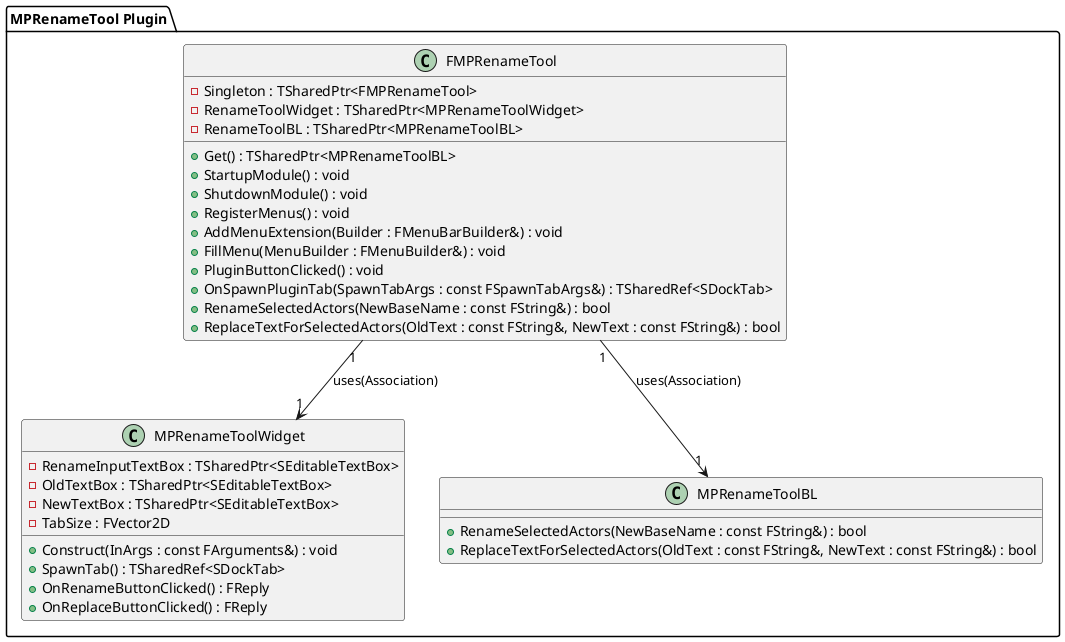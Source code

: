 @startuml

package "MPRenameTool Plugin" {

    class FMPRenameTool {
        - Singleton : TSharedPtr<FMPRenameTool>
        - RenameToolWidget : TSharedPtr<MPRenameToolWidget>
        - RenameToolBL : TSharedPtr<MPRenameToolBL>
        + Get() : TSharedPtr<MPRenameToolBL>
        + StartupModule() : void
        + ShutdownModule() : void
        + RegisterMenus() : void
        + AddMenuExtension(Builder : FMenuBarBuilder&) : void
        + FillMenu(MenuBuilder : FMenuBuilder&) : void
        + PluginButtonClicked() : void
        + OnSpawnPluginTab(SpawnTabArgs : const FSpawnTabArgs&) : TSharedRef<SDockTab>
        + RenameSelectedActors(NewBaseName : const FString&) : bool
        + ReplaceTextForSelectedActors(OldText : const FString&, NewText : const FString&) : bool
    }

    class MPRenameToolWidget {
        - RenameInputTextBox : TSharedPtr<SEditableTextBox>
        - OldTextBox : TSharedPtr<SEditableTextBox>
        - NewTextBox : TSharedPtr<SEditableTextBox>
        - TabSize : FVector2D
        + Construct(InArgs : const FArguments&) : void
        + SpawnTab() : TSharedRef<SDockTab>
        + OnRenameButtonClicked() : FReply
        + OnReplaceButtonClicked() : FReply
    }

    class MPRenameToolBL {
        + RenameSelectedActors(NewBaseName : const FString&) : bool
        + ReplaceTextForSelectedActors(OldText : const FString&, NewText : const FString&) : bool
    }

    FMPRenameTool "1" --> "1" MPRenameToolWidget : uses(Association)
    FMPRenameTool "1" --> "1" MPRenameToolBL : uses(Association)
}

@enduml
